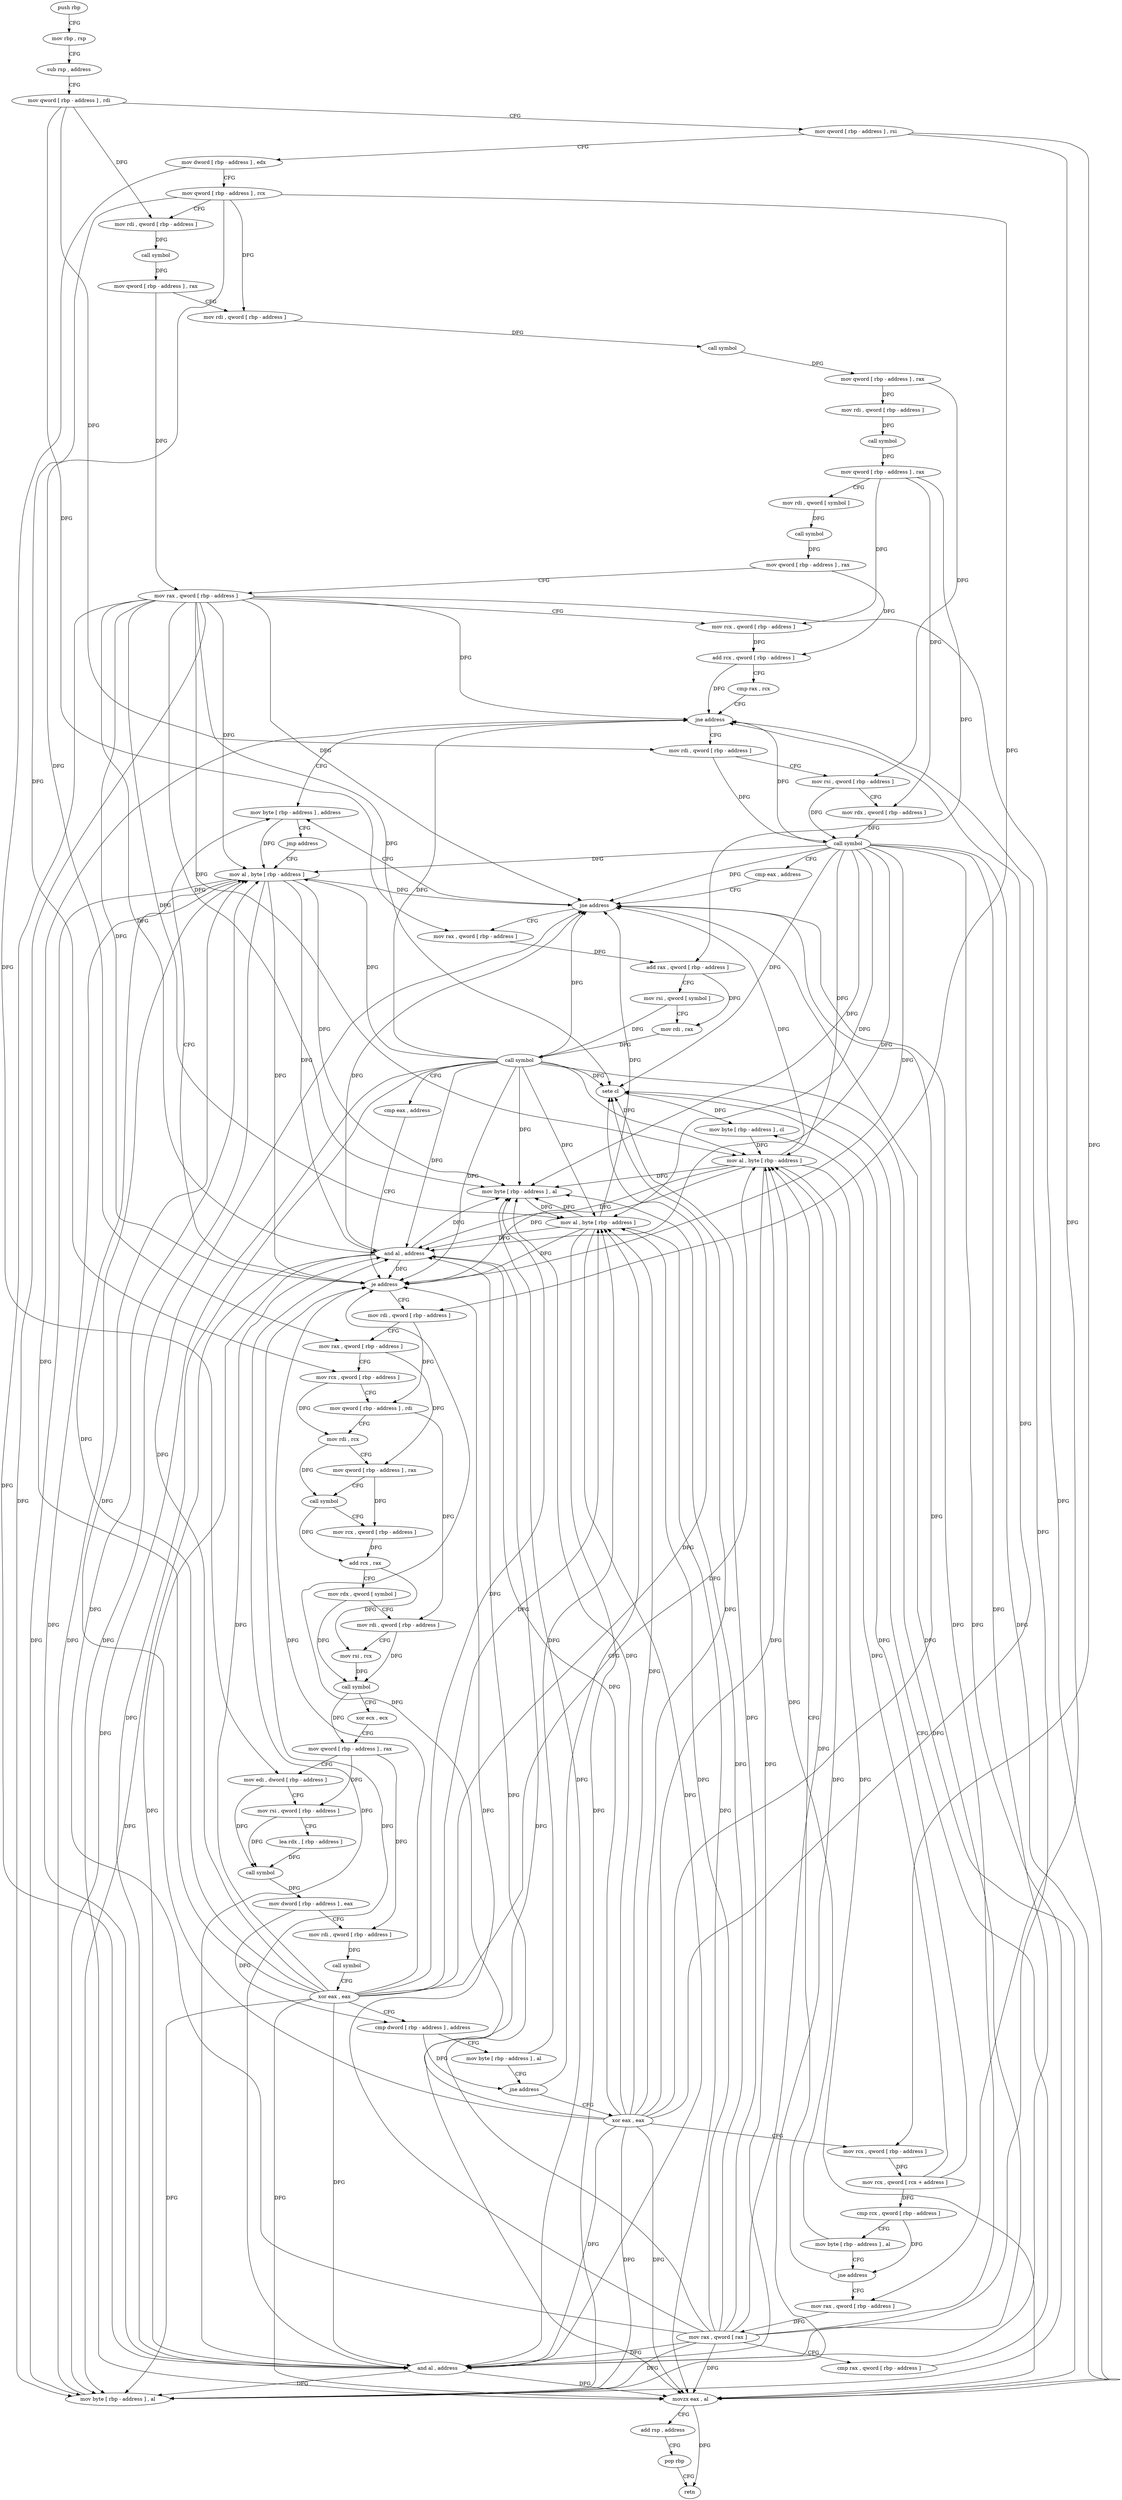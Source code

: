 digraph "func" {
"4231744" [label = "push rbp" ]
"4231745" [label = "mov rbp , rsp" ]
"4231748" [label = "sub rsp , address" ]
"4231755" [label = "mov qword [ rbp - address ] , rdi" ]
"4231759" [label = "mov qword [ rbp - address ] , rsi" ]
"4231763" [label = "mov dword [ rbp - address ] , edx" ]
"4231766" [label = "mov qword [ rbp - address ] , rcx" ]
"4231770" [label = "mov rdi , qword [ rbp - address ]" ]
"4231774" [label = "call symbol" ]
"4231779" [label = "mov qword [ rbp - address ] , rax" ]
"4231783" [label = "mov rdi , qword [ rbp - address ]" ]
"4231787" [label = "call symbol" ]
"4231792" [label = "mov qword [ rbp - address ] , rax" ]
"4231796" [label = "mov rdi , qword [ rbp - address ]" ]
"4231800" [label = "call symbol" ]
"4231805" [label = "mov qword [ rbp - address ] , rax" ]
"4231809" [label = "mov rdi , qword [ symbol ]" ]
"4231817" [label = "call symbol" ]
"4231822" [label = "mov qword [ rbp - address ] , rax" ]
"4231826" [label = "mov rax , qword [ rbp - address ]" ]
"4231830" [label = "mov rcx , qword [ rbp - address ]" ]
"4231834" [label = "add rcx , qword [ rbp - address ]" ]
"4231838" [label = "cmp rax , rcx" ]
"4231841" [label = "jne address" ]
"4231906" [label = "mov byte [ rbp - address ] , address" ]
"4231847" [label = "mov rdi , qword [ rbp - address ]" ]
"4231910" [label = "jmp address" ]
"4232118" [label = "mov al , byte [ rbp - address ]" ]
"4231851" [label = "mov rsi , qword [ rbp - address ]" ]
"4231855" [label = "mov rdx , qword [ rbp - address ]" ]
"4231859" [label = "call symbol" ]
"4231864" [label = "cmp eax , address" ]
"4231867" [label = "jne address" ]
"4231873" [label = "mov rax , qword [ rbp - address ]" ]
"4232121" [label = "and al , address" ]
"4232123" [label = "movzx eax , al" ]
"4232126" [label = "add rsp , address" ]
"4232133" [label = "pop rbp" ]
"4232134" [label = "retn" ]
"4231877" [label = "add rax , qword [ rbp - address ]" ]
"4231881" [label = "mov rsi , qword [ symbol ]" ]
"4231889" [label = "mov rdi , rax" ]
"4231892" [label = "call symbol" ]
"4231897" [label = "cmp eax , address" ]
"4231900" [label = "je address" ]
"4231915" [label = "mov rdi , qword [ rbp - address ]" ]
"4231919" [label = "mov rax , qword [ rbp - address ]" ]
"4231923" [label = "mov rcx , qword [ rbp - address ]" ]
"4231927" [label = "mov qword [ rbp - address ] , rdi" ]
"4231934" [label = "mov rdi , rcx" ]
"4231937" [label = "mov qword [ rbp - address ] , rax" ]
"4231944" [label = "call symbol" ]
"4231949" [label = "mov rcx , qword [ rbp - address ]" ]
"4231956" [label = "add rcx , rax" ]
"4231959" [label = "mov rdx , qword [ symbol ]" ]
"4231967" [label = "mov rdi , qword [ rbp - address ]" ]
"4231974" [label = "mov rsi , rcx" ]
"4231977" [label = "call symbol" ]
"4231982" [label = "xor ecx , ecx" ]
"4231984" [label = "mov qword [ rbp - address ] , rax" ]
"4231988" [label = "mov edi , dword [ rbp - address ]" ]
"4231991" [label = "mov rsi , qword [ rbp - address ]" ]
"4231995" [label = "lea rdx , [ rbp - address ]" ]
"4232002" [label = "call symbol" ]
"4232007" [label = "mov dword [ rbp - address ] , eax" ]
"4232013" [label = "mov rdi , qword [ rbp - address ]" ]
"4232017" [label = "call symbol" ]
"4232022" [label = "xor eax , eax" ]
"4232024" [label = "cmp dword [ rbp - address ] , address" ]
"4232031" [label = "mov byte [ rbp - address ] , al" ]
"4232037" [label = "jne address" ]
"4232107" [label = "mov al , byte [ rbp - address ]" ]
"4232043" [label = "xor eax , eax" ]
"4232113" [label = "and al , address" ]
"4232115" [label = "mov byte [ rbp - address ] , al" ]
"4232045" [label = "mov rcx , qword [ rbp - address ]" ]
"4232049" [label = "mov rcx , qword [ rcx + address ]" ]
"4232053" [label = "cmp rcx , qword [ rbp - address ]" ]
"4232060" [label = "mov byte [ rbp - address ] , al" ]
"4232066" [label = "jne address" ]
"4232095" [label = "mov al , byte [ rbp - address ]" ]
"4232072" [label = "mov rax , qword [ rbp - address ]" ]
"4232101" [label = "mov byte [ rbp - address ] , al" ]
"4232076" [label = "mov rax , qword [ rax ]" ]
"4232079" [label = "cmp rax , qword [ rbp - address ]" ]
"4232086" [label = "sete cl" ]
"4232089" [label = "mov byte [ rbp - address ] , cl" ]
"4231744" -> "4231745" [ label = "CFG" ]
"4231745" -> "4231748" [ label = "CFG" ]
"4231748" -> "4231755" [ label = "CFG" ]
"4231755" -> "4231759" [ label = "CFG" ]
"4231755" -> "4231770" [ label = "DFG" ]
"4231755" -> "4231847" [ label = "DFG" ]
"4231755" -> "4231873" [ label = "DFG" ]
"4231759" -> "4231763" [ label = "CFG" ]
"4231759" -> "4232045" [ label = "DFG" ]
"4231759" -> "4232072" [ label = "DFG" ]
"4231763" -> "4231766" [ label = "CFG" ]
"4231763" -> "4231988" [ label = "DFG" ]
"4231766" -> "4231770" [ label = "CFG" ]
"4231766" -> "4231783" [ label = "DFG" ]
"4231766" -> "4231915" [ label = "DFG" ]
"4231766" -> "4231919" [ label = "DFG" ]
"4231766" -> "4231923" [ label = "DFG" ]
"4231770" -> "4231774" [ label = "DFG" ]
"4231774" -> "4231779" [ label = "DFG" ]
"4231779" -> "4231783" [ label = "CFG" ]
"4231779" -> "4231826" [ label = "DFG" ]
"4231783" -> "4231787" [ label = "DFG" ]
"4231787" -> "4231792" [ label = "DFG" ]
"4231792" -> "4231796" [ label = "DFG" ]
"4231792" -> "4231851" [ label = "DFG" ]
"4231796" -> "4231800" [ label = "DFG" ]
"4231800" -> "4231805" [ label = "DFG" ]
"4231805" -> "4231809" [ label = "CFG" ]
"4231805" -> "4231830" [ label = "DFG" ]
"4231805" -> "4231855" [ label = "DFG" ]
"4231805" -> "4231877" [ label = "DFG" ]
"4231809" -> "4231817" [ label = "DFG" ]
"4231817" -> "4231822" [ label = "DFG" ]
"4231822" -> "4231826" [ label = "CFG" ]
"4231822" -> "4231834" [ label = "DFG" ]
"4231826" -> "4231830" [ label = "CFG" ]
"4231826" -> "4231841" [ label = "DFG" ]
"4231826" -> "4231867" [ label = "DFG" ]
"4231826" -> "4232118" [ label = "DFG" ]
"4231826" -> "4232121" [ label = "DFG" ]
"4231826" -> "4232123" [ label = "DFG" ]
"4231826" -> "4231900" [ label = "DFG" ]
"4231826" -> "4232107" [ label = "DFG" ]
"4231826" -> "4232113" [ label = "DFG" ]
"4231826" -> "4232115" [ label = "DFG" ]
"4231826" -> "4232095" [ label = "DFG" ]
"4231826" -> "4232101" [ label = "DFG" ]
"4231826" -> "4232086" [ label = "DFG" ]
"4231830" -> "4231834" [ label = "DFG" ]
"4231834" -> "4231838" [ label = "CFG" ]
"4231834" -> "4231841" [ label = "DFG" ]
"4231838" -> "4231841" [ label = "CFG" ]
"4231841" -> "4231906" [ label = "CFG" ]
"4231841" -> "4231847" [ label = "CFG" ]
"4231906" -> "4231910" [ label = "CFG" ]
"4231906" -> "4232118" [ label = "DFG" ]
"4231847" -> "4231851" [ label = "CFG" ]
"4231847" -> "4231859" [ label = "DFG" ]
"4231910" -> "4232118" [ label = "CFG" ]
"4232118" -> "4232121" [ label = "DFG" ]
"4232118" -> "4231867" [ label = "DFG" ]
"4232118" -> "4232123" [ label = "DFG" ]
"4232118" -> "4231900" [ label = "DFG" ]
"4232118" -> "4232113" [ label = "DFG" ]
"4232118" -> "4232115" [ label = "DFG" ]
"4232118" -> "4232101" [ label = "DFG" ]
"4231851" -> "4231855" [ label = "CFG" ]
"4231851" -> "4231859" [ label = "DFG" ]
"4231855" -> "4231859" [ label = "DFG" ]
"4231859" -> "4231864" [ label = "CFG" ]
"4231859" -> "4231841" [ label = "DFG" ]
"4231859" -> "4231867" [ label = "DFG" ]
"4231859" -> "4232118" [ label = "DFG" ]
"4231859" -> "4232121" [ label = "DFG" ]
"4231859" -> "4232123" [ label = "DFG" ]
"4231859" -> "4231900" [ label = "DFG" ]
"4231859" -> "4232107" [ label = "DFG" ]
"4231859" -> "4232113" [ label = "DFG" ]
"4231859" -> "4232115" [ label = "DFG" ]
"4231859" -> "4232095" [ label = "DFG" ]
"4231859" -> "4232101" [ label = "DFG" ]
"4231859" -> "4232086" [ label = "DFG" ]
"4231864" -> "4231867" [ label = "CFG" ]
"4231867" -> "4231906" [ label = "CFG" ]
"4231867" -> "4231873" [ label = "CFG" ]
"4231873" -> "4231877" [ label = "DFG" ]
"4232121" -> "4232123" [ label = "DFG" ]
"4232121" -> "4231867" [ label = "DFG" ]
"4232121" -> "4231900" [ label = "DFG" ]
"4232121" -> "4232113" [ label = "DFG" ]
"4232121" -> "4232115" [ label = "DFG" ]
"4232121" -> "4232101" [ label = "DFG" ]
"4232123" -> "4232126" [ label = "CFG" ]
"4232123" -> "4232134" [ label = "DFG" ]
"4232126" -> "4232133" [ label = "CFG" ]
"4232133" -> "4232134" [ label = "CFG" ]
"4231877" -> "4231881" [ label = "CFG" ]
"4231877" -> "4231889" [ label = "DFG" ]
"4231881" -> "4231889" [ label = "CFG" ]
"4231881" -> "4231892" [ label = "DFG" ]
"4231889" -> "4231892" [ label = "DFG" ]
"4231892" -> "4231897" [ label = "CFG" ]
"4231892" -> "4231867" [ label = "DFG" ]
"4231892" -> "4232121" [ label = "DFG" ]
"4231892" -> "4232123" [ label = "DFG" ]
"4231892" -> "4231841" [ label = "DFG" ]
"4231892" -> "4232118" [ label = "DFG" ]
"4231892" -> "4231900" [ label = "DFG" ]
"4231892" -> "4232107" [ label = "DFG" ]
"4231892" -> "4232113" [ label = "DFG" ]
"4231892" -> "4232115" [ label = "DFG" ]
"4231892" -> "4232095" [ label = "DFG" ]
"4231892" -> "4232101" [ label = "DFG" ]
"4231892" -> "4232086" [ label = "DFG" ]
"4231897" -> "4231900" [ label = "CFG" ]
"4231900" -> "4231915" [ label = "CFG" ]
"4231900" -> "4231906" [ label = "CFG" ]
"4231915" -> "4231919" [ label = "CFG" ]
"4231915" -> "4231927" [ label = "DFG" ]
"4231919" -> "4231923" [ label = "CFG" ]
"4231919" -> "4231937" [ label = "DFG" ]
"4231923" -> "4231927" [ label = "CFG" ]
"4231923" -> "4231934" [ label = "DFG" ]
"4231927" -> "4231934" [ label = "CFG" ]
"4231927" -> "4231967" [ label = "DFG" ]
"4231934" -> "4231937" [ label = "CFG" ]
"4231934" -> "4231944" [ label = "DFG" ]
"4231937" -> "4231944" [ label = "CFG" ]
"4231937" -> "4231949" [ label = "DFG" ]
"4231944" -> "4231949" [ label = "CFG" ]
"4231944" -> "4231956" [ label = "DFG" ]
"4231949" -> "4231956" [ label = "DFG" ]
"4231956" -> "4231959" [ label = "CFG" ]
"4231956" -> "4231974" [ label = "DFG" ]
"4231959" -> "4231967" [ label = "CFG" ]
"4231959" -> "4231977" [ label = "DFG" ]
"4231967" -> "4231974" [ label = "CFG" ]
"4231967" -> "4231977" [ label = "DFG" ]
"4231974" -> "4231977" [ label = "DFG" ]
"4231977" -> "4231982" [ label = "CFG" ]
"4231977" -> "4231984" [ label = "DFG" ]
"4231982" -> "4231984" [ label = "CFG" ]
"4231984" -> "4231988" [ label = "CFG" ]
"4231984" -> "4231991" [ label = "DFG" ]
"4231984" -> "4232013" [ label = "DFG" ]
"4231988" -> "4231991" [ label = "CFG" ]
"4231988" -> "4232002" [ label = "DFG" ]
"4231991" -> "4231995" [ label = "CFG" ]
"4231991" -> "4232002" [ label = "DFG" ]
"4231995" -> "4232002" [ label = "DFG" ]
"4232002" -> "4232007" [ label = "DFG" ]
"4232007" -> "4232013" [ label = "CFG" ]
"4232007" -> "4232024" [ label = "DFG" ]
"4232013" -> "4232017" [ label = "DFG" ]
"4232017" -> "4232022" [ label = "CFG" ]
"4232022" -> "4232024" [ label = "CFG" ]
"4232022" -> "4231867" [ label = "DFG" ]
"4232022" -> "4232121" [ label = "DFG" ]
"4232022" -> "4232123" [ label = "DFG" ]
"4232022" -> "4231900" [ label = "DFG" ]
"4232022" -> "4231841" [ label = "DFG" ]
"4232022" -> "4232118" [ label = "DFG" ]
"4232022" -> "4232107" [ label = "DFG" ]
"4232022" -> "4232113" [ label = "DFG" ]
"4232022" -> "4232115" [ label = "DFG" ]
"4232022" -> "4232095" [ label = "DFG" ]
"4232022" -> "4232101" [ label = "DFG" ]
"4232022" -> "4232086" [ label = "DFG" ]
"4232024" -> "4232031" [ label = "CFG" ]
"4232024" -> "4232037" [ label = "DFG" ]
"4232031" -> "4232037" [ label = "CFG" ]
"4232031" -> "4232107" [ label = "DFG" ]
"4232037" -> "4232107" [ label = "CFG" ]
"4232037" -> "4232043" [ label = "CFG" ]
"4232107" -> "4232113" [ label = "DFG" ]
"4232107" -> "4231867" [ label = "DFG" ]
"4232107" -> "4232121" [ label = "DFG" ]
"4232107" -> "4232123" [ label = "DFG" ]
"4232107" -> "4231900" [ label = "DFG" ]
"4232107" -> "4232115" [ label = "DFG" ]
"4232107" -> "4232101" [ label = "DFG" ]
"4232043" -> "4232045" [ label = "CFG" ]
"4232043" -> "4231867" [ label = "DFG" ]
"4232043" -> "4232121" [ label = "DFG" ]
"4232043" -> "4232123" [ label = "DFG" ]
"4232043" -> "4231900" [ label = "DFG" ]
"4232043" -> "4232113" [ label = "DFG" ]
"4232043" -> "4232115" [ label = "DFG" ]
"4232043" -> "4231841" [ label = "DFG" ]
"4232043" -> "4232118" [ label = "DFG" ]
"4232043" -> "4232107" [ label = "DFG" ]
"4232043" -> "4232095" [ label = "DFG" ]
"4232043" -> "4232101" [ label = "DFG" ]
"4232043" -> "4232086" [ label = "DFG" ]
"4232113" -> "4232115" [ label = "DFG" ]
"4232113" -> "4231867" [ label = "DFG" ]
"4232113" -> "4232121" [ label = "DFG" ]
"4232113" -> "4232123" [ label = "DFG" ]
"4232113" -> "4231900" [ label = "DFG" ]
"4232113" -> "4232101" [ label = "DFG" ]
"4232115" -> "4232118" [ label = "DFG" ]
"4232045" -> "4232049" [ label = "DFG" ]
"4232049" -> "4232053" [ label = "DFG" ]
"4232049" -> "4232086" [ label = "DFG" ]
"4232049" -> "4232089" [ label = "DFG" ]
"4232053" -> "4232060" [ label = "CFG" ]
"4232053" -> "4232066" [ label = "DFG" ]
"4232060" -> "4232066" [ label = "CFG" ]
"4232060" -> "4232095" [ label = "DFG" ]
"4232066" -> "4232095" [ label = "CFG" ]
"4232066" -> "4232072" [ label = "CFG" ]
"4232095" -> "4232101" [ label = "DFG" ]
"4232095" -> "4231867" [ label = "DFG" ]
"4232095" -> "4232121" [ label = "DFG" ]
"4232095" -> "4232123" [ label = "DFG" ]
"4232095" -> "4231900" [ label = "DFG" ]
"4232095" -> "4232113" [ label = "DFG" ]
"4232095" -> "4232115" [ label = "DFG" ]
"4232072" -> "4232076" [ label = "DFG" ]
"4232101" -> "4232107" [ label = "DFG" ]
"4232076" -> "4232079" [ label = "CFG" ]
"4232076" -> "4231867" [ label = "DFG" ]
"4232076" -> "4232121" [ label = "DFG" ]
"4232076" -> "4232123" [ label = "DFG" ]
"4232076" -> "4231900" [ label = "DFG" ]
"4232076" -> "4232113" [ label = "DFG" ]
"4232076" -> "4232115" [ label = "DFG" ]
"4232076" -> "4232101" [ label = "DFG" ]
"4232076" -> "4231841" [ label = "DFG" ]
"4232076" -> "4232118" [ label = "DFG" ]
"4232076" -> "4232107" [ label = "DFG" ]
"4232076" -> "4232095" [ label = "DFG" ]
"4232076" -> "4232086" [ label = "DFG" ]
"4232079" -> "4232086" [ label = "CFG" ]
"4232086" -> "4232089" [ label = "DFG" ]
"4232089" -> "4232095" [ label = "DFG" ]
}
